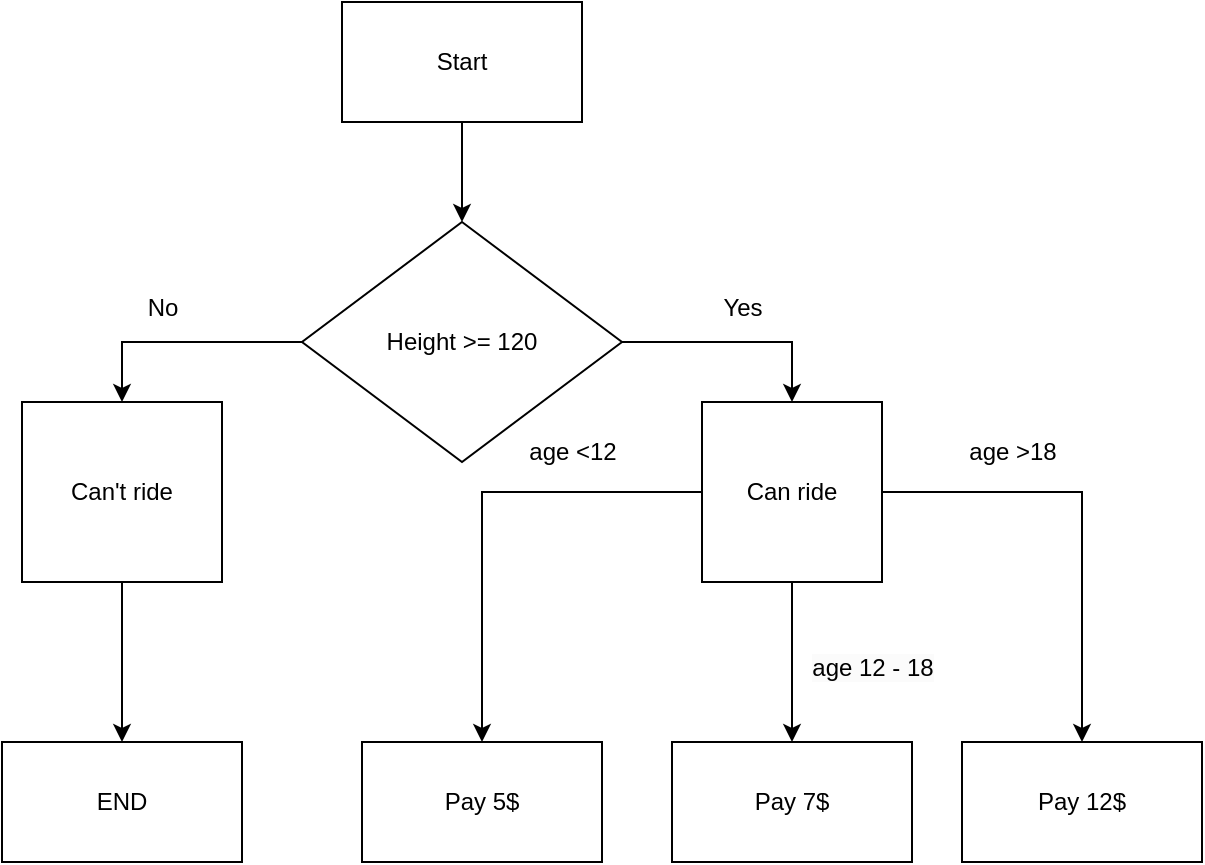 <mxfile version="21.6.3" type="github">
  <diagram name="Page-1" id="ZL44sbv_In_xkoPFjhPI">
    <mxGraphModel dx="1346" dy="1823" grid="1" gridSize="10" guides="1" tooltips="1" connect="1" arrows="1" fold="1" page="1" pageScale="1" pageWidth="850" pageHeight="1100" math="0" shadow="0">
      <root>
        <mxCell id="0" />
        <mxCell id="1" parent="0" />
        <mxCell id="LHH-dQecdae47-QXxgxL-3" style="edgeStyle=orthogonalEdgeStyle;rounded=0;orthogonalLoop=1;jettySize=auto;html=1;entryX=0.5;entryY=0;entryDx=0;entryDy=0;" edge="1" parent="1" source="LHH-dQecdae47-QXxgxL-1" target="LHH-dQecdae47-QXxgxL-2">
          <mxGeometry relative="1" as="geometry" />
        </mxCell>
        <mxCell id="LHH-dQecdae47-QXxgxL-1" value="Start" style="rounded=0;whiteSpace=wrap;html=1;" vertex="1" parent="1">
          <mxGeometry x="200" y="-670" width="120" height="60" as="geometry" />
        </mxCell>
        <mxCell id="LHH-dQecdae47-QXxgxL-6" style="edgeStyle=orthogonalEdgeStyle;rounded=0;orthogonalLoop=1;jettySize=auto;html=1;exitX=0;exitY=0.5;exitDx=0;exitDy=0;entryX=1;entryY=0.5;entryDx=0;entryDy=0;" edge="1" parent="1" source="LHH-dQecdae47-QXxgxL-2" target="LHH-dQecdae47-QXxgxL-5">
          <mxGeometry relative="1" as="geometry" />
        </mxCell>
        <mxCell id="LHH-dQecdae47-QXxgxL-7" style="edgeStyle=orthogonalEdgeStyle;rounded=0;orthogonalLoop=1;jettySize=auto;html=1;exitX=1;exitY=0.5;exitDx=0;exitDy=0;entryX=0;entryY=0.5;entryDx=0;entryDy=0;" edge="1" parent="1" source="LHH-dQecdae47-QXxgxL-2" target="LHH-dQecdae47-QXxgxL-4">
          <mxGeometry relative="1" as="geometry" />
        </mxCell>
        <mxCell id="LHH-dQecdae47-QXxgxL-2" value="Height &amp;gt;= 120" style="rhombus;whiteSpace=wrap;html=1;" vertex="1" parent="1">
          <mxGeometry x="180" y="-560" width="160" height="120" as="geometry" />
        </mxCell>
        <mxCell id="LHH-dQecdae47-QXxgxL-32" style="edgeStyle=orthogonalEdgeStyle;rounded=0;orthogonalLoop=1;jettySize=auto;html=1;exitX=0.5;exitY=1;exitDx=0;exitDy=0;" edge="1" parent="1" source="LHH-dQecdae47-QXxgxL-4" target="LHH-dQecdae47-QXxgxL-19">
          <mxGeometry relative="1" as="geometry" />
        </mxCell>
        <mxCell id="LHH-dQecdae47-QXxgxL-33" style="edgeStyle=orthogonalEdgeStyle;rounded=0;orthogonalLoop=1;jettySize=auto;html=1;exitX=0.5;exitY=0;exitDx=0;exitDy=0;" edge="1" parent="1" source="LHH-dQecdae47-QXxgxL-4" target="LHH-dQecdae47-QXxgxL-24">
          <mxGeometry relative="1" as="geometry" />
        </mxCell>
        <mxCell id="LHH-dQecdae47-QXxgxL-34" style="edgeStyle=orthogonalEdgeStyle;rounded=0;orthogonalLoop=1;jettySize=auto;html=1;exitX=1;exitY=0.5;exitDx=0;exitDy=0;" edge="1" parent="1" source="LHH-dQecdae47-QXxgxL-4" target="LHH-dQecdae47-QXxgxL-21">
          <mxGeometry relative="1" as="geometry" />
        </mxCell>
        <mxCell id="LHH-dQecdae47-QXxgxL-4" value="Can ride" style="rounded=0;whiteSpace=wrap;html=1;direction=south;" vertex="1" parent="1">
          <mxGeometry x="380" y="-470" width="90" height="90" as="geometry" />
        </mxCell>
        <mxCell id="LHH-dQecdae47-QXxgxL-14" value="" style="edgeStyle=orthogonalEdgeStyle;rounded=0;orthogonalLoop=1;jettySize=auto;html=1;" edge="1" parent="1" source="LHH-dQecdae47-QXxgxL-5" target="LHH-dQecdae47-QXxgxL-13">
          <mxGeometry relative="1" as="geometry" />
        </mxCell>
        <mxCell id="LHH-dQecdae47-QXxgxL-5" value="Can&#39;t ride" style="rounded=0;whiteSpace=wrap;html=1;direction=north;" vertex="1" parent="1">
          <mxGeometry x="40" y="-470" width="100" height="90" as="geometry" />
        </mxCell>
        <mxCell id="LHH-dQecdae47-QXxgxL-8" value="No" style="text;html=1;align=center;verticalAlign=middle;resizable=0;points=[];autosize=1;strokeColor=none;fillColor=none;" vertex="1" parent="1">
          <mxGeometry x="90" y="-532" width="40" height="30" as="geometry" />
        </mxCell>
        <mxCell id="LHH-dQecdae47-QXxgxL-9" value="Yes" style="text;html=1;align=center;verticalAlign=middle;resizable=0;points=[];autosize=1;strokeColor=none;fillColor=none;" vertex="1" parent="1">
          <mxGeometry x="380" y="-532" width="40" height="30" as="geometry" />
        </mxCell>
        <mxCell id="LHH-dQecdae47-QXxgxL-13" value="END" style="whiteSpace=wrap;html=1;rounded=0;" vertex="1" parent="1">
          <mxGeometry x="30" y="-300" width="120" height="60" as="geometry" />
        </mxCell>
        <mxCell id="LHH-dQecdae47-QXxgxL-19" value="Pay 5$" style="rounded=0;whiteSpace=wrap;html=1;" vertex="1" parent="1">
          <mxGeometry x="210" y="-300" width="120" height="60" as="geometry" />
        </mxCell>
        <mxCell id="LHH-dQecdae47-QXxgxL-21" value="Pay 7$" style="rounded=0;whiteSpace=wrap;html=1;" vertex="1" parent="1">
          <mxGeometry x="365" y="-300" width="120" height="60" as="geometry" />
        </mxCell>
        <mxCell id="LHH-dQecdae47-QXxgxL-24" value="Pay 12$" style="rounded=0;whiteSpace=wrap;html=1;" vertex="1" parent="1">
          <mxGeometry x="510" y="-300" width="120" height="60" as="geometry" />
        </mxCell>
        <mxCell id="LHH-dQecdae47-QXxgxL-26" value="age &amp;lt;12" style="text;html=1;align=center;verticalAlign=middle;resizable=0;points=[];autosize=1;strokeColor=none;fillColor=none;" vertex="1" parent="1">
          <mxGeometry x="280" y="-460" width="70" height="30" as="geometry" />
        </mxCell>
        <mxCell id="LHH-dQecdae47-QXxgxL-27" value="&#xa;&lt;span style=&quot;color: rgb(0, 0, 0); font-family: Helvetica; font-size: 12px; font-style: normal; font-variant-ligatures: normal; font-variant-caps: normal; font-weight: 400; letter-spacing: normal; orphans: 2; text-align: center; text-indent: 0px; text-transform: none; widows: 2; word-spacing: 0px; -webkit-text-stroke-width: 0px; background-color: rgb(251, 251, 251); text-decoration-thickness: initial; text-decoration-style: initial; text-decoration-color: initial; float: none; display: inline !important;&quot;&gt;age 12 - 18&lt;/span&gt;&#xa;&#xa;" style="text;html=1;align=center;verticalAlign=middle;resizable=0;points=[];autosize=1;strokeColor=none;fillColor=none;" vertex="1" parent="1">
          <mxGeometry x="425" y="-360" width="80" height="60" as="geometry" />
        </mxCell>
        <mxCell id="LHH-dQecdae47-QXxgxL-28" value="age &amp;gt;18" style="text;html=1;align=center;verticalAlign=middle;resizable=0;points=[];autosize=1;strokeColor=none;fillColor=none;" vertex="1" parent="1">
          <mxGeometry x="500" y="-460" width="70" height="30" as="geometry" />
        </mxCell>
      </root>
    </mxGraphModel>
  </diagram>
</mxfile>
